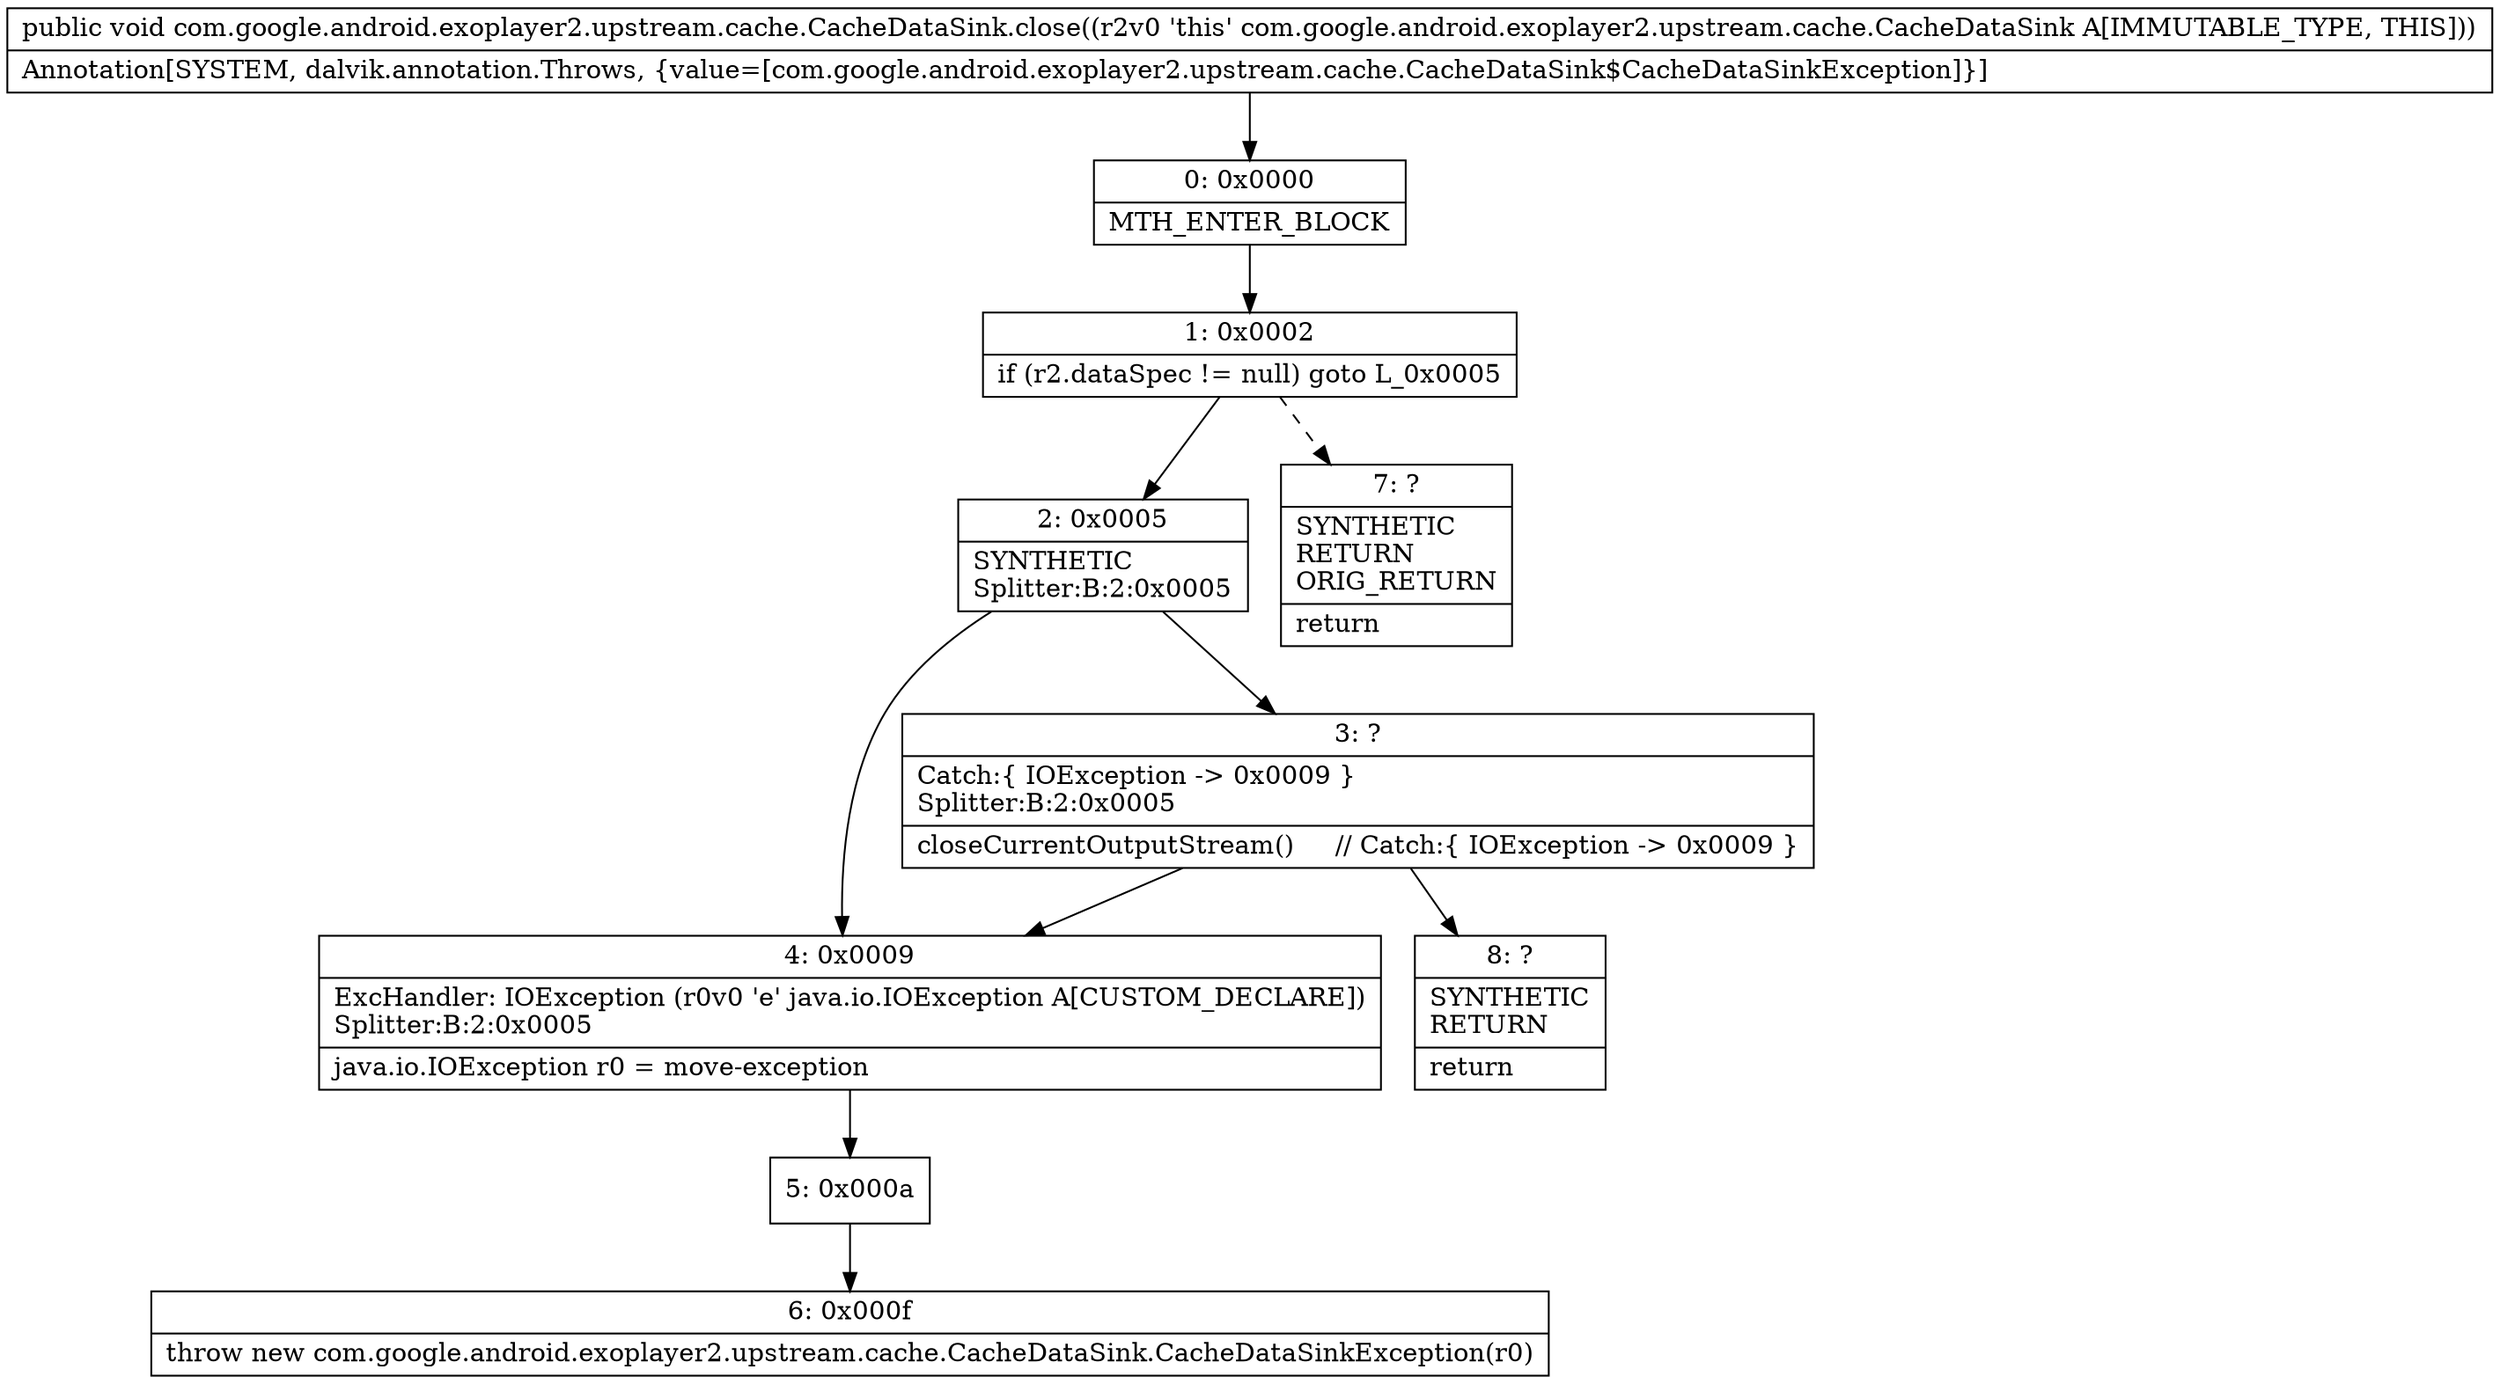 digraph "CFG forcom.google.android.exoplayer2.upstream.cache.CacheDataSink.close()V" {
Node_0 [shape=record,label="{0\:\ 0x0000|MTH_ENTER_BLOCK\l}"];
Node_1 [shape=record,label="{1\:\ 0x0002|if (r2.dataSpec != null) goto L_0x0005\l}"];
Node_2 [shape=record,label="{2\:\ 0x0005|SYNTHETIC\lSplitter:B:2:0x0005\l}"];
Node_3 [shape=record,label="{3\:\ ?|Catch:\{ IOException \-\> 0x0009 \}\lSplitter:B:2:0x0005\l|closeCurrentOutputStream()     \/\/ Catch:\{ IOException \-\> 0x0009 \}\l}"];
Node_4 [shape=record,label="{4\:\ 0x0009|ExcHandler: IOException (r0v0 'e' java.io.IOException A[CUSTOM_DECLARE])\lSplitter:B:2:0x0005\l|java.io.IOException r0 = move\-exception\l}"];
Node_5 [shape=record,label="{5\:\ 0x000a}"];
Node_6 [shape=record,label="{6\:\ 0x000f|throw new com.google.android.exoplayer2.upstream.cache.CacheDataSink.CacheDataSinkException(r0)\l}"];
Node_7 [shape=record,label="{7\:\ ?|SYNTHETIC\lRETURN\lORIG_RETURN\l|return\l}"];
Node_8 [shape=record,label="{8\:\ ?|SYNTHETIC\lRETURN\l|return\l}"];
MethodNode[shape=record,label="{public void com.google.android.exoplayer2.upstream.cache.CacheDataSink.close((r2v0 'this' com.google.android.exoplayer2.upstream.cache.CacheDataSink A[IMMUTABLE_TYPE, THIS]))  | Annotation[SYSTEM, dalvik.annotation.Throws, \{value=[com.google.android.exoplayer2.upstream.cache.CacheDataSink$CacheDataSinkException]\}]\l}"];
MethodNode -> Node_0;
Node_0 -> Node_1;
Node_1 -> Node_2;
Node_1 -> Node_7[style=dashed];
Node_2 -> Node_3;
Node_2 -> Node_4;
Node_3 -> Node_4;
Node_3 -> Node_8;
Node_4 -> Node_5;
Node_5 -> Node_6;
}

